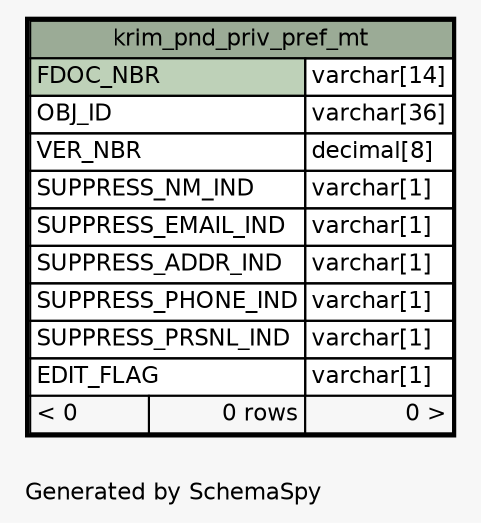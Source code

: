 // dot 2.28.0 on Mac OS X 10.7.2
// SchemaSpy rev 590
digraph "oneDegreeRelationshipsDiagram" {
  graph [
    rankdir="RL"
    bgcolor="#f7f7f7"
    label="\nGenerated by SchemaSpy"
    labeljust="l"
    nodesep="0.18"
    ranksep="0.46"
    fontname="Helvetica"
    fontsize="11"
  ];
  node [
    fontname="Helvetica"
    fontsize="11"
    shape="plaintext"
  ];
  edge [
    arrowsize="0.8"
  ];
  "krim_pnd_priv_pref_mt" [
    label=<
    <TABLE BORDER="2" CELLBORDER="1" CELLSPACING="0" BGCOLOR="#ffffff">
      <TR><TD COLSPAN="3" BGCOLOR="#9bab96" ALIGN="CENTER">krim_pnd_priv_pref_mt</TD></TR>
      <TR><TD PORT="FDOC_NBR" COLSPAN="2" BGCOLOR="#bed1b8" ALIGN="LEFT">FDOC_NBR</TD><TD PORT="FDOC_NBR.type" ALIGN="LEFT">varchar[14]</TD></TR>
      <TR><TD PORT="OBJ_ID" COLSPAN="2" ALIGN="LEFT">OBJ_ID</TD><TD PORT="OBJ_ID.type" ALIGN="LEFT">varchar[36]</TD></TR>
      <TR><TD PORT="VER_NBR" COLSPAN="2" ALIGN="LEFT">VER_NBR</TD><TD PORT="VER_NBR.type" ALIGN="LEFT">decimal[8]</TD></TR>
      <TR><TD PORT="SUPPRESS_NM_IND" COLSPAN="2" ALIGN="LEFT">SUPPRESS_NM_IND</TD><TD PORT="SUPPRESS_NM_IND.type" ALIGN="LEFT">varchar[1]</TD></TR>
      <TR><TD PORT="SUPPRESS_EMAIL_IND" COLSPAN="2" ALIGN="LEFT">SUPPRESS_EMAIL_IND</TD><TD PORT="SUPPRESS_EMAIL_IND.type" ALIGN="LEFT">varchar[1]</TD></TR>
      <TR><TD PORT="SUPPRESS_ADDR_IND" COLSPAN="2" ALIGN="LEFT">SUPPRESS_ADDR_IND</TD><TD PORT="SUPPRESS_ADDR_IND.type" ALIGN="LEFT">varchar[1]</TD></TR>
      <TR><TD PORT="SUPPRESS_PHONE_IND" COLSPAN="2" ALIGN="LEFT">SUPPRESS_PHONE_IND</TD><TD PORT="SUPPRESS_PHONE_IND.type" ALIGN="LEFT">varchar[1]</TD></TR>
      <TR><TD PORT="SUPPRESS_PRSNL_IND" COLSPAN="2" ALIGN="LEFT">SUPPRESS_PRSNL_IND</TD><TD PORT="SUPPRESS_PRSNL_IND.type" ALIGN="LEFT">varchar[1]</TD></TR>
      <TR><TD PORT="EDIT_FLAG" COLSPAN="2" ALIGN="LEFT">EDIT_FLAG</TD><TD PORT="EDIT_FLAG.type" ALIGN="LEFT">varchar[1]</TD></TR>
      <TR><TD ALIGN="LEFT" BGCOLOR="#f7f7f7">&lt; 0</TD><TD ALIGN="RIGHT" BGCOLOR="#f7f7f7">0 rows</TD><TD ALIGN="RIGHT" BGCOLOR="#f7f7f7">0 &gt;</TD></TR>
    </TABLE>>
    URL="krim_pnd_priv_pref_mt.html"
    tooltip="krim_pnd_priv_pref_mt"
  ];
}
